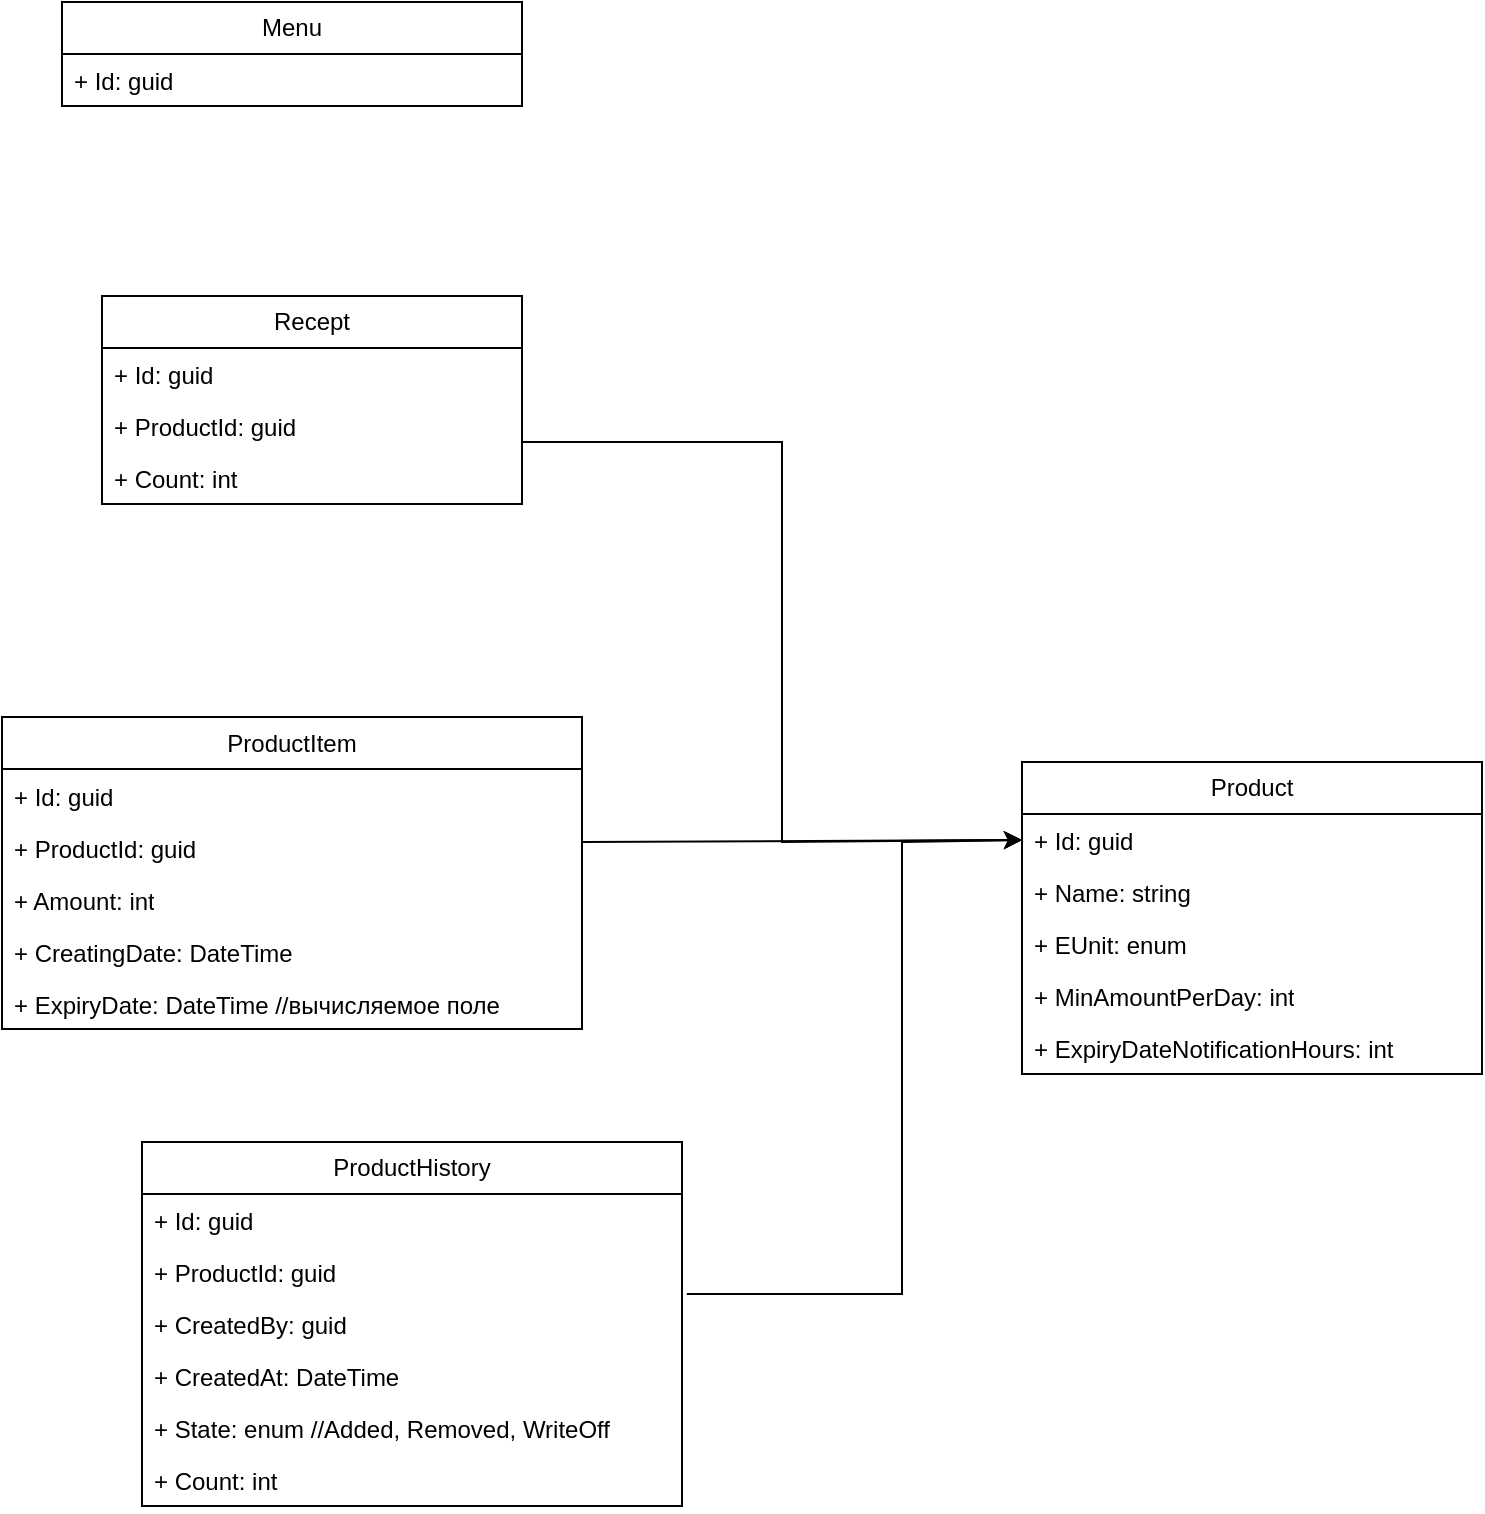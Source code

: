 <mxfile version="23.1.5" type="device">
  <diagram name="Страница — 1" id="KFP_Qm6GHHe99ckVC_lm">
    <mxGraphModel dx="3088" dy="900" grid="1" gridSize="10" guides="1" tooltips="1" connect="1" arrows="1" fold="1" page="1" pageScale="1" pageWidth="827" pageHeight="1169" math="0" shadow="0">
      <root>
        <mxCell id="0" />
        <mxCell id="1" parent="0" />
        <mxCell id="SNmPStTke4sWVvdFblF5-1" value="Product" style="swimlane;fontStyle=0;childLayout=stackLayout;horizontal=1;startSize=26;fillColor=none;horizontalStack=0;resizeParent=1;resizeParentMax=0;resizeLast=0;collapsible=1;marginBottom=0;whiteSpace=wrap;html=1;" vertex="1" parent="1">
          <mxGeometry x="-1090" y="400" width="230" height="156" as="geometry" />
        </mxCell>
        <mxCell id="SNmPStTke4sWVvdFblF5-2" value="+ Id: guid" style="text;strokeColor=none;fillColor=none;align=left;verticalAlign=top;spacingLeft=4;spacingRight=4;overflow=hidden;rotatable=0;points=[[0,0.5],[1,0.5]];portConstraint=eastwest;whiteSpace=wrap;html=1;" vertex="1" parent="SNmPStTke4sWVvdFblF5-1">
          <mxGeometry y="26" width="230" height="26" as="geometry" />
        </mxCell>
        <mxCell id="SNmPStTke4sWVvdFblF5-3" value="+ Name: string" style="text;strokeColor=none;fillColor=none;align=left;verticalAlign=top;spacingLeft=4;spacingRight=4;overflow=hidden;rotatable=0;points=[[0,0.5],[1,0.5]];portConstraint=eastwest;whiteSpace=wrap;html=1;" vertex="1" parent="SNmPStTke4sWVvdFblF5-1">
          <mxGeometry y="52" width="230" height="26" as="geometry" />
        </mxCell>
        <mxCell id="SNmPStTke4sWVvdFblF5-4" value="+ EUnit: enum" style="text;strokeColor=none;fillColor=none;align=left;verticalAlign=top;spacingLeft=4;spacingRight=4;overflow=hidden;rotatable=0;points=[[0,0.5],[1,0.5]];portConstraint=eastwest;whiteSpace=wrap;html=1;" vertex="1" parent="SNmPStTke4sWVvdFblF5-1">
          <mxGeometry y="78" width="230" height="26" as="geometry" />
        </mxCell>
        <mxCell id="SNmPStTke4sWVvdFblF5-5" value="+ MinAmountPerDay: int" style="text;strokeColor=none;fillColor=none;align=left;verticalAlign=top;spacingLeft=4;spacingRight=4;overflow=hidden;rotatable=0;points=[[0,0.5],[1,0.5]];portConstraint=eastwest;whiteSpace=wrap;html=1;" vertex="1" parent="SNmPStTke4sWVvdFblF5-1">
          <mxGeometry y="104" width="230" height="26" as="geometry" />
        </mxCell>
        <mxCell id="SNmPStTke4sWVvdFblF5-6" value="+ ExpiryDateNotificationHours: int" style="text;strokeColor=none;fillColor=none;align=left;verticalAlign=top;spacingLeft=4;spacingRight=4;overflow=hidden;rotatable=0;points=[[0,0.5],[1,0.5]];portConstraint=eastwest;whiteSpace=wrap;html=1;" vertex="1" parent="SNmPStTke4sWVvdFblF5-1">
          <mxGeometry y="130" width="230" height="26" as="geometry" />
        </mxCell>
        <mxCell id="SNmPStTke4sWVvdFblF5-7" value="ProductHistory" style="swimlane;fontStyle=0;childLayout=stackLayout;horizontal=1;startSize=26;fillColor=none;horizontalStack=0;resizeParent=1;resizeParentMax=0;resizeLast=0;collapsible=1;marginBottom=0;whiteSpace=wrap;html=1;" vertex="1" parent="1">
          <mxGeometry x="-1530" y="590" width="270" height="182" as="geometry" />
        </mxCell>
        <mxCell id="SNmPStTke4sWVvdFblF5-8" value="+ Id: guid" style="text;strokeColor=none;fillColor=none;align=left;verticalAlign=top;spacingLeft=4;spacingRight=4;overflow=hidden;rotatable=0;points=[[0,0.5],[1,0.5]];portConstraint=eastwest;whiteSpace=wrap;html=1;" vertex="1" parent="SNmPStTke4sWVvdFblF5-7">
          <mxGeometry y="26" width="270" height="26" as="geometry" />
        </mxCell>
        <mxCell id="SNmPStTke4sWVvdFblF5-9" value="+ ProductId: guid" style="text;strokeColor=none;fillColor=none;align=left;verticalAlign=top;spacingLeft=4;spacingRight=4;overflow=hidden;rotatable=0;points=[[0,0.5],[1,0.5]];portConstraint=eastwest;whiteSpace=wrap;html=1;" vertex="1" parent="SNmPStTke4sWVvdFblF5-7">
          <mxGeometry y="52" width="270" height="26" as="geometry" />
        </mxCell>
        <mxCell id="SNmPStTke4sWVvdFblF5-10" value="+ CreatedBy: guid" style="text;strokeColor=none;fillColor=none;align=left;verticalAlign=top;spacingLeft=4;spacingRight=4;overflow=hidden;rotatable=0;points=[[0,0.5],[1,0.5]];portConstraint=eastwest;whiteSpace=wrap;html=1;" vertex="1" parent="SNmPStTke4sWVvdFblF5-7">
          <mxGeometry y="78" width="270" height="26" as="geometry" />
        </mxCell>
        <mxCell id="SNmPStTke4sWVvdFblF5-11" value="+ CreatedAt: DateTime" style="text;strokeColor=none;fillColor=none;align=left;verticalAlign=top;spacingLeft=4;spacingRight=4;overflow=hidden;rotatable=0;points=[[0,0.5],[1,0.5]];portConstraint=eastwest;whiteSpace=wrap;html=1;" vertex="1" parent="SNmPStTke4sWVvdFblF5-7">
          <mxGeometry y="104" width="270" height="26" as="geometry" />
        </mxCell>
        <mxCell id="SNmPStTke4sWVvdFblF5-12" value="+ State: enum //Added, Removed, WriteOff" style="text;strokeColor=none;fillColor=none;align=left;verticalAlign=top;spacingLeft=4;spacingRight=4;overflow=hidden;rotatable=0;points=[[0,0.5],[1,0.5]];portConstraint=eastwest;whiteSpace=wrap;html=1;" vertex="1" parent="SNmPStTke4sWVvdFblF5-7">
          <mxGeometry y="130" width="270" height="26" as="geometry" />
        </mxCell>
        <mxCell id="SNmPStTke4sWVvdFblF5-13" value="+ Count: int" style="text;strokeColor=none;fillColor=none;align=left;verticalAlign=top;spacingLeft=4;spacingRight=4;overflow=hidden;rotatable=0;points=[[0,0.5],[1,0.5]];portConstraint=eastwest;whiteSpace=wrap;html=1;" vertex="1" parent="SNmPStTke4sWVvdFblF5-7">
          <mxGeometry y="156" width="270" height="26" as="geometry" />
        </mxCell>
        <mxCell id="SNmPStTke4sWVvdFblF5-14" value="Menu" style="swimlane;fontStyle=0;childLayout=stackLayout;horizontal=1;startSize=26;fillColor=none;horizontalStack=0;resizeParent=1;resizeParentMax=0;resizeLast=0;collapsible=1;marginBottom=0;whiteSpace=wrap;html=1;" vertex="1" parent="1">
          <mxGeometry x="-1570" y="20" width="230" height="52" as="geometry" />
        </mxCell>
        <mxCell id="SNmPStTke4sWVvdFblF5-15" value="+ Id: guid" style="text;strokeColor=none;fillColor=none;align=left;verticalAlign=top;spacingLeft=4;spacingRight=4;overflow=hidden;rotatable=0;points=[[0,0.5],[1,0.5]];portConstraint=eastwest;whiteSpace=wrap;html=1;" vertex="1" parent="SNmPStTke4sWVvdFblF5-14">
          <mxGeometry y="26" width="230" height="26" as="geometry" />
        </mxCell>
        <mxCell id="SNmPStTke4sWVvdFblF5-16" value="Recept" style="swimlane;fontStyle=0;childLayout=stackLayout;horizontal=1;startSize=26;fillColor=none;horizontalStack=0;resizeParent=1;resizeParentMax=0;resizeLast=0;collapsible=1;marginBottom=0;whiteSpace=wrap;html=1;" vertex="1" parent="1">
          <mxGeometry x="-1550" y="167" width="210" height="104" as="geometry" />
        </mxCell>
        <mxCell id="SNmPStTke4sWVvdFblF5-17" value="+ Id: guid" style="text;strokeColor=none;fillColor=none;align=left;verticalAlign=top;spacingLeft=4;spacingRight=4;overflow=hidden;rotatable=0;points=[[0,0.5],[1,0.5]];portConstraint=eastwest;whiteSpace=wrap;html=1;" vertex="1" parent="SNmPStTke4sWVvdFblF5-16">
          <mxGeometry y="26" width="210" height="26" as="geometry" />
        </mxCell>
        <mxCell id="SNmPStTke4sWVvdFblF5-18" value="+ ProductId: guid" style="text;strokeColor=none;fillColor=none;align=left;verticalAlign=top;spacingLeft=4;spacingRight=4;overflow=hidden;rotatable=0;points=[[0,0.5],[1,0.5]];portConstraint=eastwest;whiteSpace=wrap;html=1;" vertex="1" parent="SNmPStTke4sWVvdFblF5-16">
          <mxGeometry y="52" width="210" height="26" as="geometry" />
        </mxCell>
        <mxCell id="SNmPStTke4sWVvdFblF5-19" value="+ Count: int" style="text;strokeColor=none;fillColor=none;align=left;verticalAlign=top;spacingLeft=4;spacingRight=4;overflow=hidden;rotatable=0;points=[[0,0.5],[1,0.5]];portConstraint=eastwest;whiteSpace=wrap;html=1;" vertex="1" parent="SNmPStTke4sWVvdFblF5-16">
          <mxGeometry y="78" width="210" height="26" as="geometry" />
        </mxCell>
        <mxCell id="SNmPStTke4sWVvdFblF5-20" value="ProductItem" style="swimlane;fontStyle=0;childLayout=stackLayout;horizontal=1;startSize=26;fillColor=none;horizontalStack=0;resizeParent=1;resizeParentMax=0;resizeLast=0;collapsible=1;marginBottom=0;whiteSpace=wrap;html=1;" vertex="1" parent="1">
          <mxGeometry x="-1600" y="377.5" width="290" height="156" as="geometry" />
        </mxCell>
        <mxCell id="SNmPStTke4sWVvdFblF5-21" value="+ Id: guid" style="text;strokeColor=none;fillColor=none;align=left;verticalAlign=top;spacingLeft=4;spacingRight=4;overflow=hidden;rotatable=0;points=[[0,0.5],[1,0.5]];portConstraint=eastwest;whiteSpace=wrap;html=1;" vertex="1" parent="SNmPStTke4sWVvdFblF5-20">
          <mxGeometry y="26" width="290" height="26" as="geometry" />
        </mxCell>
        <mxCell id="SNmPStTke4sWVvdFblF5-22" value="+ ProductId: guid" style="text;strokeColor=none;fillColor=none;align=left;verticalAlign=top;spacingLeft=4;spacingRight=4;overflow=hidden;rotatable=0;points=[[0,0.5],[1,0.5]];portConstraint=eastwest;whiteSpace=wrap;html=1;" vertex="1" parent="SNmPStTke4sWVvdFblF5-20">
          <mxGeometry y="52" width="290" height="26" as="geometry" />
        </mxCell>
        <mxCell id="SNmPStTke4sWVvdFblF5-23" value="+ Amount: int" style="text;strokeColor=none;fillColor=none;align=left;verticalAlign=top;spacingLeft=4;spacingRight=4;overflow=hidden;rotatable=0;points=[[0,0.5],[1,0.5]];portConstraint=eastwest;whiteSpace=wrap;html=1;" vertex="1" parent="SNmPStTke4sWVvdFblF5-20">
          <mxGeometry y="78" width="290" height="26" as="geometry" />
        </mxCell>
        <mxCell id="SNmPStTke4sWVvdFblF5-24" value="+ CreatingDate: DateTime" style="text;strokeColor=none;fillColor=none;align=left;verticalAlign=top;spacingLeft=4;spacingRight=4;overflow=hidden;rotatable=0;points=[[0,0.5],[1,0.5]];portConstraint=eastwest;whiteSpace=wrap;html=1;" vertex="1" parent="SNmPStTke4sWVvdFblF5-20">
          <mxGeometry y="104" width="290" height="26" as="geometry" />
        </mxCell>
        <mxCell id="SNmPStTke4sWVvdFblF5-25" value="+ ExpiryDate: DateTime //вычисляемое поле" style="text;strokeColor=none;fillColor=none;align=left;verticalAlign=top;spacingLeft=4;spacingRight=4;overflow=hidden;rotatable=0;points=[[0,0.5],[1,0.5]];portConstraint=eastwest;whiteSpace=wrap;html=1;" vertex="1" parent="SNmPStTke4sWVvdFblF5-20">
          <mxGeometry y="130" width="290" height="26" as="geometry" />
        </mxCell>
        <mxCell id="SNmPStTke4sWVvdFblF5-26" value="" style="endArrow=classic;html=1;rounded=0;exitX=1.009;exitY=0.923;exitDx=0;exitDy=0;exitPerimeter=0;entryX=0;entryY=0.5;entryDx=0;entryDy=0;" edge="1" parent="1" source="SNmPStTke4sWVvdFblF5-9" target="SNmPStTke4sWVvdFblF5-2">
          <mxGeometry width="50" height="50" relative="1" as="geometry">
            <mxPoint x="-1130" y="320" as="sourcePoint" />
            <mxPoint x="-1080" y="270" as="targetPoint" />
            <Array as="points">
              <mxPoint x="-1150" y="666" />
              <mxPoint x="-1150" y="440" />
            </Array>
          </mxGeometry>
        </mxCell>
        <mxCell id="SNmPStTke4sWVvdFblF5-27" value="" style="endArrow=classic;html=1;rounded=0;entryX=0;entryY=0.5;entryDx=0;entryDy=0;" edge="1" parent="1" target="SNmPStTke4sWVvdFblF5-2">
          <mxGeometry width="50" height="50" relative="1" as="geometry">
            <mxPoint x="-1310" y="440" as="sourcePoint" />
            <mxPoint x="-1080" y="570" as="targetPoint" />
            <Array as="points" />
          </mxGeometry>
        </mxCell>
        <mxCell id="SNmPStTke4sWVvdFblF5-28" value="" style="endArrow=classic;html=1;rounded=0;entryX=0;entryY=0.5;entryDx=0;entryDy=0;" edge="1" parent="1" target="SNmPStTke4sWVvdFblF5-2">
          <mxGeometry width="50" height="50" relative="1" as="geometry">
            <mxPoint x="-1340" y="240" as="sourcePoint" />
            <mxPoint x="-1100" y="440" as="targetPoint" />
            <Array as="points">
              <mxPoint x="-1210" y="240" />
              <mxPoint x="-1210" y="440" />
            </Array>
          </mxGeometry>
        </mxCell>
      </root>
    </mxGraphModel>
  </diagram>
</mxfile>
